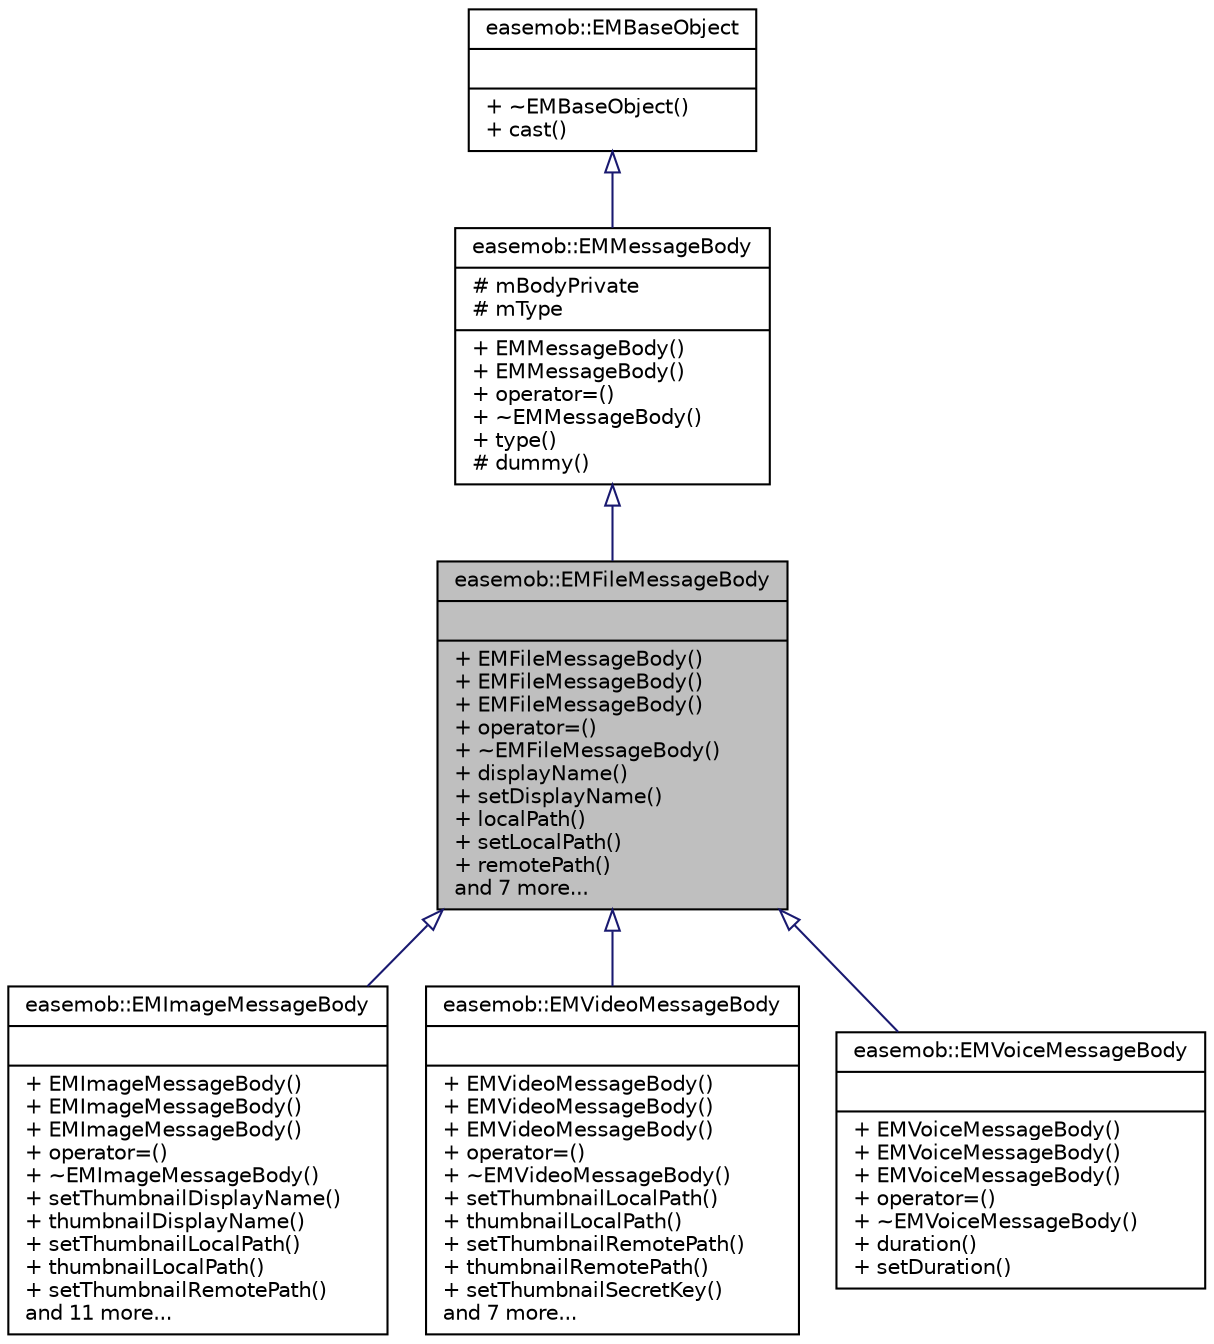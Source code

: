 digraph "easemob::EMFileMessageBody"
{
  edge [fontname="Helvetica",fontsize="10",labelfontname="Helvetica",labelfontsize="10"];
  node [fontname="Helvetica",fontsize="10",shape=record];
  Node1 [label="{easemob::EMFileMessageBody\n||+ EMFileMessageBody()\l+ EMFileMessageBody()\l+ EMFileMessageBody()\l+ operator=()\l+ ~EMFileMessageBody()\l+ displayName()\l+ setDisplayName()\l+ localPath()\l+ setLocalPath()\l+ remotePath()\land 7 more...\l}",height=0.2,width=0.4,color="black", fillcolor="grey75", style="filled" fontcolor="black"];
  Node2 -> Node1 [dir="back",color="midnightblue",fontsize="10",style="solid",arrowtail="onormal",fontname="Helvetica"];
  Node2 [label="{easemob::EMMessageBody\n|# mBodyPrivate\l# mType\l|+ EMMessageBody()\l+ EMMessageBody()\l+ operator=()\l+ ~EMMessageBody()\l+ type()\l# dummy()\l}",height=0.2,width=0.4,color="black", fillcolor="white", style="filled",URL="$classeasemob_1_1EMMessageBody.html"];
  Node3 -> Node2 [dir="back",color="midnightblue",fontsize="10",style="solid",arrowtail="onormal",fontname="Helvetica"];
  Node3 [label="{easemob::EMBaseObject\n||+ ~EMBaseObject()\l+ cast()\l}",height=0.2,width=0.4,color="black", fillcolor="white", style="filled",URL="$classeasemob_1_1EMBaseObject.html"];
  Node1 -> Node4 [dir="back",color="midnightblue",fontsize="10",style="solid",arrowtail="onormal",fontname="Helvetica"];
  Node4 [label="{easemob::EMImageMessageBody\n||+ EMImageMessageBody()\l+ EMImageMessageBody()\l+ EMImageMessageBody()\l+ operator=()\l+ ~EMImageMessageBody()\l+ setThumbnailDisplayName()\l+ thumbnailDisplayName()\l+ setThumbnailLocalPath()\l+ thumbnailLocalPath()\l+ setThumbnailRemotePath()\land 11 more...\l}",height=0.2,width=0.4,color="black", fillcolor="white", style="filled",URL="$classeasemob_1_1EMImageMessageBody.html"];
  Node1 -> Node5 [dir="back",color="midnightblue",fontsize="10",style="solid",arrowtail="onormal",fontname="Helvetica"];
  Node5 [label="{easemob::EMVideoMessageBody\n||+ EMVideoMessageBody()\l+ EMVideoMessageBody()\l+ EMVideoMessageBody()\l+ operator=()\l+ ~EMVideoMessageBody()\l+ setThumbnailLocalPath()\l+ thumbnailLocalPath()\l+ setThumbnailRemotePath()\l+ thumbnailRemotePath()\l+ setThumbnailSecretKey()\land 7 more...\l}",height=0.2,width=0.4,color="black", fillcolor="white", style="filled",URL="$classeasemob_1_1EMVideoMessageBody.html"];
  Node1 -> Node6 [dir="back",color="midnightblue",fontsize="10",style="solid",arrowtail="onormal",fontname="Helvetica"];
  Node6 [label="{easemob::EMVoiceMessageBody\n||+ EMVoiceMessageBody()\l+ EMVoiceMessageBody()\l+ EMVoiceMessageBody()\l+ operator=()\l+ ~EMVoiceMessageBody()\l+ duration()\l+ setDuration()\l}",height=0.2,width=0.4,color="black", fillcolor="white", style="filled",URL="$classeasemob_1_1EMVoiceMessageBody.html"];
}
